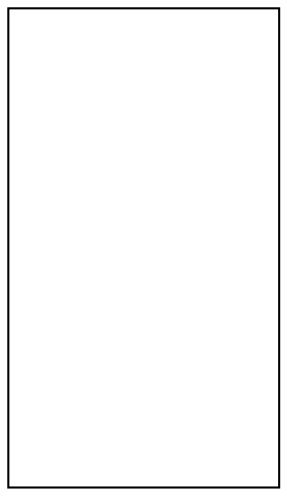 digraph activity_1{
imagepath="C:\Users\Roger\Desktop\AndroidCrawler\AndroidCrawler\gui_pages\test";
state_2[label="",shape=box,fixedsize=true,width=1.8,height=3.2,image="2.png",URL="2.png"];
}
